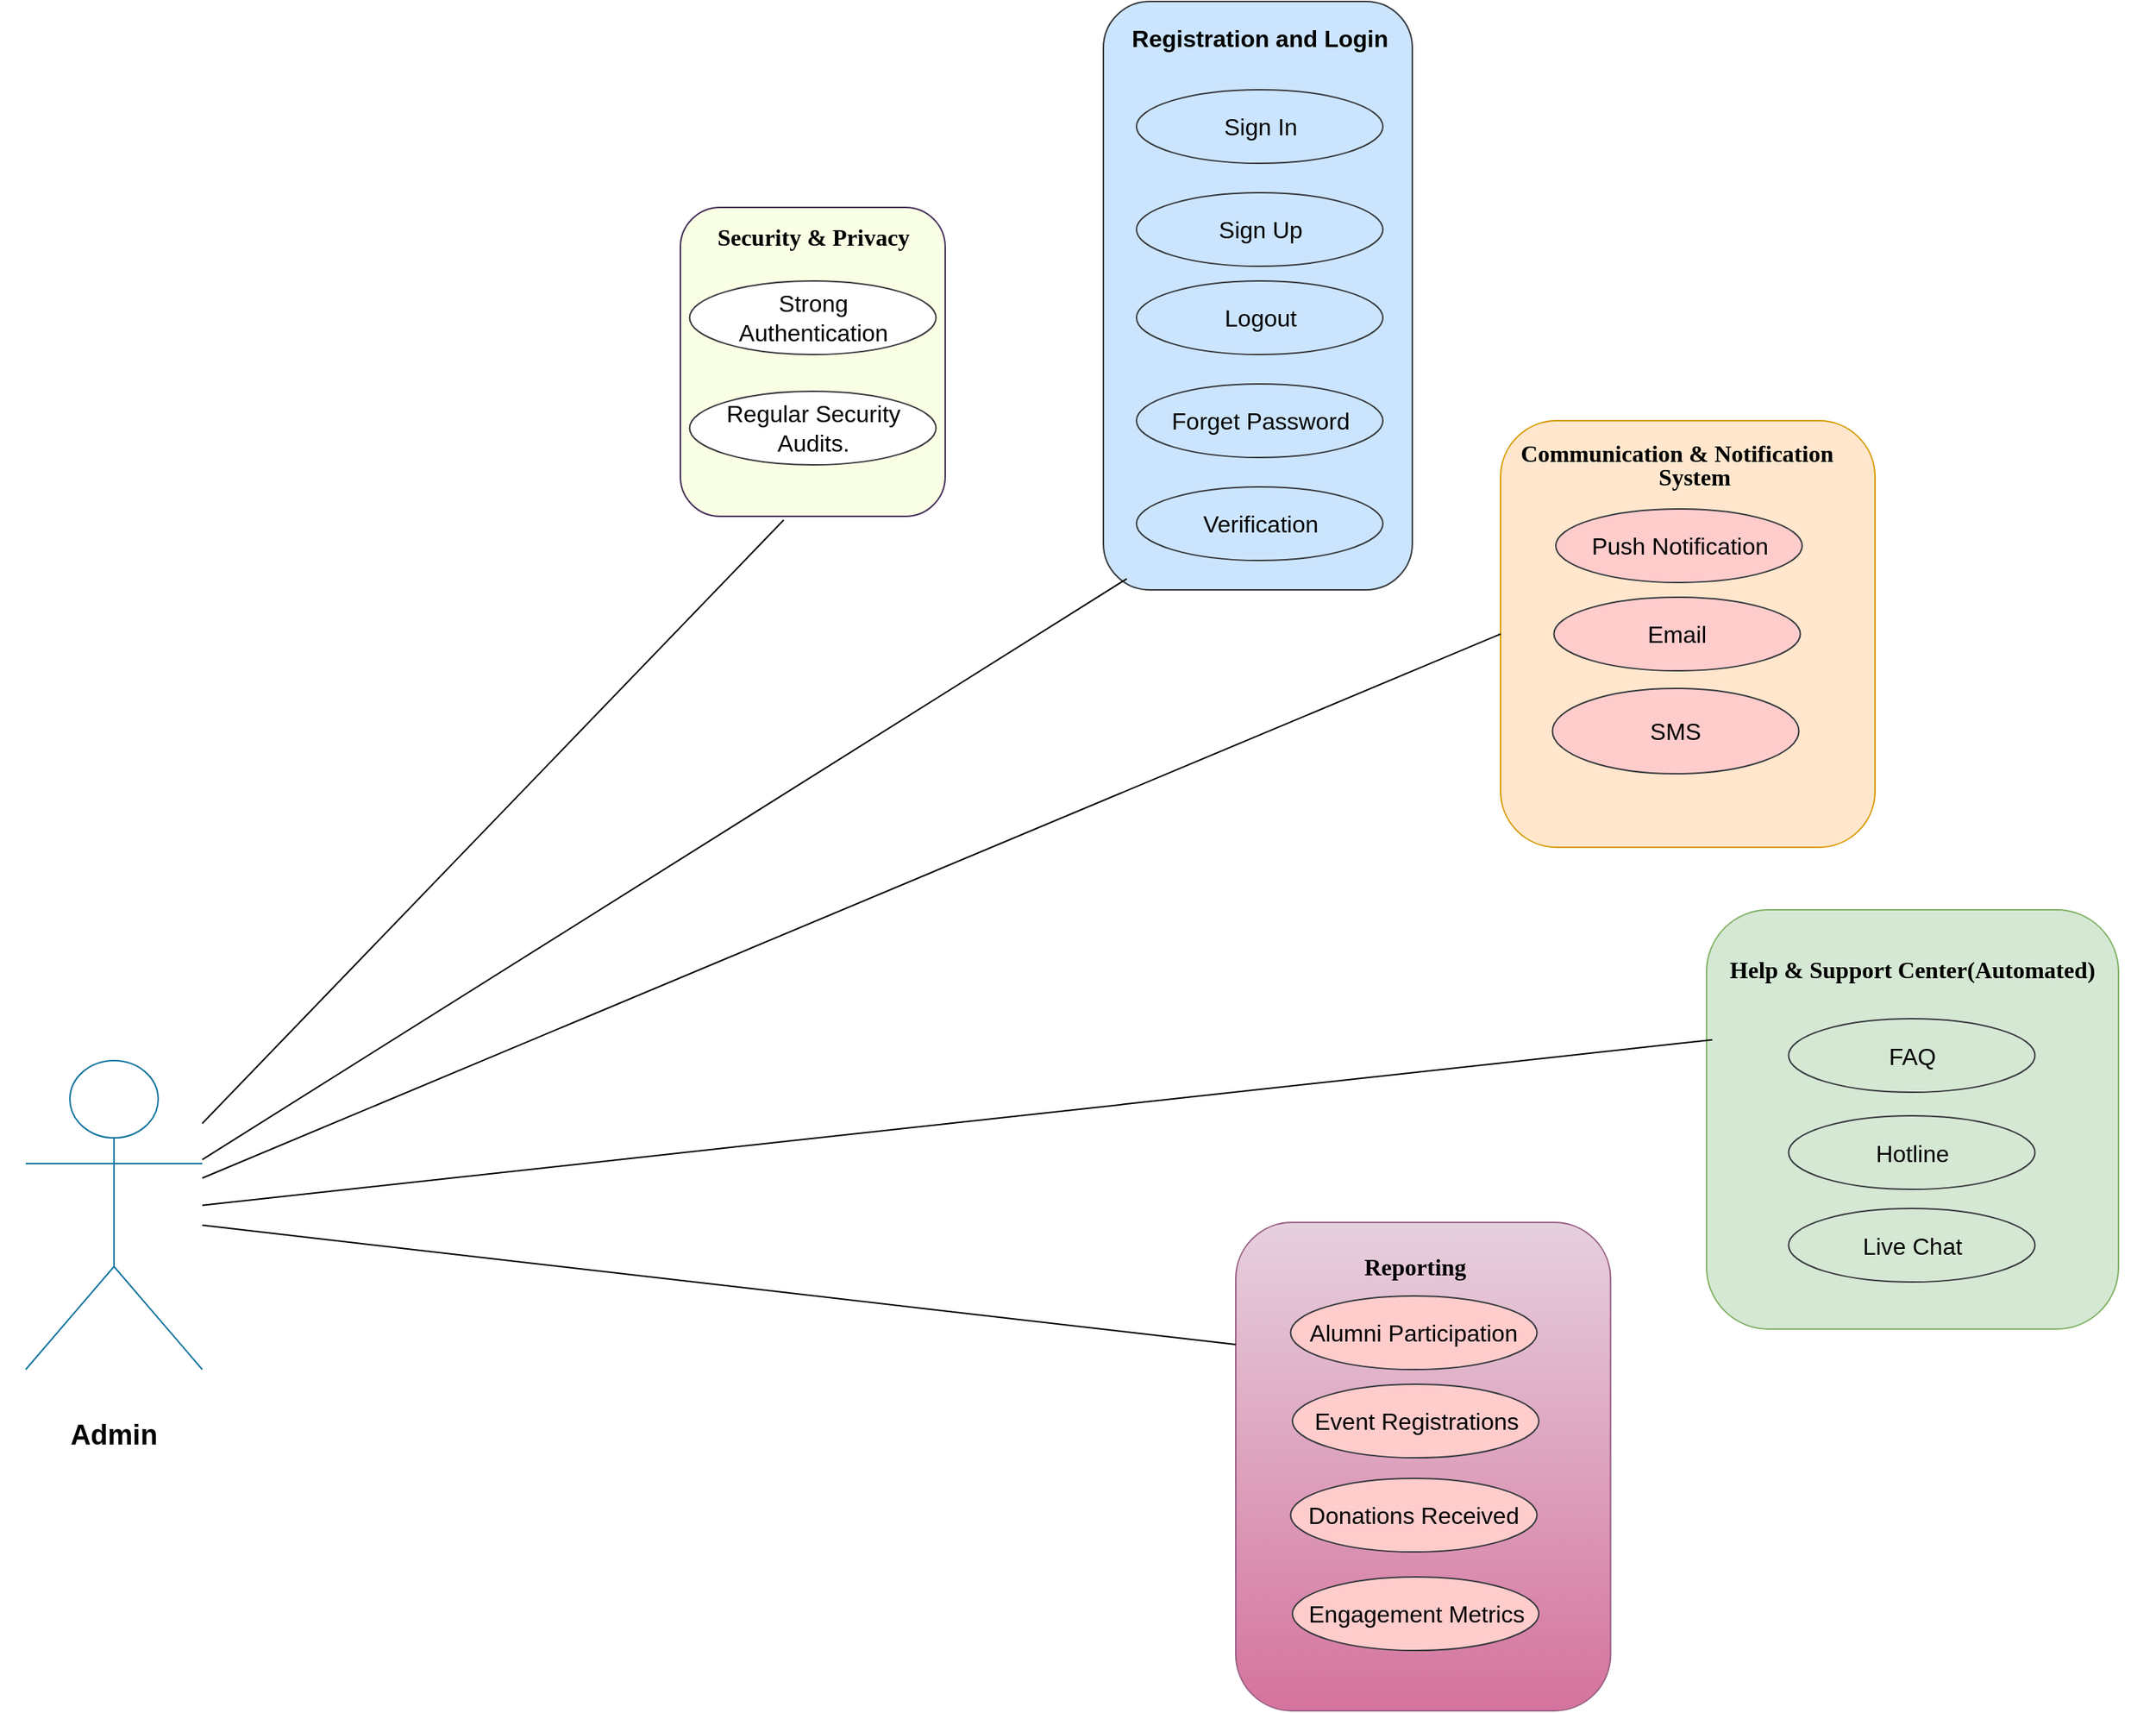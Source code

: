 <mxfile version="27.1.0">
  <diagram name="Page-1" id="qkCIYp7tepH9z38NQo15">
    <mxGraphModel grid="1" page="1" gridSize="10" guides="1" tooltips="1" connect="1" arrows="1" fold="1" pageScale="1" pageWidth="827" pageHeight="1169" math="0" shadow="0">
      <root>
        <mxCell id="0" />
        <mxCell id="1" parent="0" />
        <mxCell id="3m9GE0AvMXXOzS-gHbMh-1" value="" style="rounded=1;whiteSpace=wrap;html=1;labelBackgroundColor=none;fillColor=#cce5ff;strokeColor=#36393d;" vertex="1" parent="1">
          <mxGeometry x="1000" y="300" width="210" height="400" as="geometry" />
        </mxCell>
        <mxCell id="3m9GE0AvMXXOzS-gHbMh-2" value="&lt;font style=&quot;font-size: 16px;&quot;&gt;Sign In&lt;/font&gt;" style="ellipse;whiteSpace=wrap;html=1;labelBackgroundColor=none;rounded=1;fillColor=#cce5ff;strokeColor=#36393d;" vertex="1" parent="1">
          <mxGeometry x="1022.5" y="360" width="167.5" height="50" as="geometry" />
        </mxCell>
        <mxCell id="3m9GE0AvMXXOzS-gHbMh-3" value="&lt;font style=&quot;font-size: 16px;&quot;&gt;Sign Up&lt;/font&gt;" style="ellipse;whiteSpace=wrap;html=1;labelBackgroundColor=none;rounded=1;fillColor=#cce5ff;strokeColor=#36393d;" vertex="1" parent="1">
          <mxGeometry x="1022.5" y="430" width="167.5" height="50" as="geometry" />
        </mxCell>
        <mxCell id="3m9GE0AvMXXOzS-gHbMh-4" value="&lt;font style=&quot;font-size: 16px;&quot;&gt;Logout&lt;/font&gt;" style="ellipse;whiteSpace=wrap;html=1;labelBackgroundColor=none;rounded=1;fillColor=#cce5ff;strokeColor=#36393d;" vertex="1" parent="1">
          <mxGeometry x="1022.5" y="490" width="167.5" height="50" as="geometry" />
        </mxCell>
        <mxCell id="3m9GE0AvMXXOzS-gHbMh-5" value="&lt;font style=&quot;font-size: 16px;&quot;&gt;Forget Password&lt;/font&gt;" style="ellipse;whiteSpace=wrap;html=1;labelBackgroundColor=none;rounded=1;fillColor=#cce5ff;strokeColor=#36393d;" vertex="1" parent="1">
          <mxGeometry x="1022.5" y="560" width="167.5" height="50" as="geometry" />
        </mxCell>
        <mxCell id="3m9GE0AvMXXOzS-gHbMh-6" value="&lt;font style=&quot;font-size: 16px;&quot;&gt;Verification&lt;/font&gt;" style="ellipse;whiteSpace=wrap;html=1;labelBackgroundColor=none;rounded=1;fillColor=#cce5ff;strokeColor=#36393d;" vertex="1" parent="1">
          <mxGeometry x="1022.5" y="630" width="167.5" height="50" as="geometry" />
        </mxCell>
        <mxCell id="3m9GE0AvMXXOzS-gHbMh-7" value="&lt;b&gt;&lt;span style=&quot;font-size:12.0pt;line-height:107%;&lt;br/&gt;font-family:&amp;quot;Times New Roman&amp;quot;,serif;mso-fareast-font-family:&amp;quot;Times New Roman&amp;quot;;&lt;br/&gt;color:#262626;mso-ansi-language:EN-US;mso-fareast-language:EN-US;mso-bidi-language:&lt;br/&gt;AR-SA&quot;&gt;Registration and Login&lt;/span&gt;&lt;/b&gt;" style="text;html=1;align=center;verticalAlign=middle;whiteSpace=wrap;rounded=0;" vertex="1" parent="1">
          <mxGeometry x="1016.88" y="310" width="178.75" height="30" as="geometry" />
        </mxCell>
        <mxCell id="3m9GE0AvMXXOzS-gHbMh-41" value="" style="shape=umlActor;verticalLabelPosition=bottom;verticalAlign=top;html=1;outlineConnect=0;fillColor=none;strokeColor=#10739e;" vertex="1" parent="1">
          <mxGeometry x="267.5" y="1020" width="120" height="210" as="geometry" />
        </mxCell>
        <mxCell id="3m9GE0AvMXXOzS-gHbMh-42" value="" style="endArrow=none;html=1;rounded=0;entryX=0.076;entryY=0.981;entryDx=0;entryDy=0;entryPerimeter=0;" edge="1" parent="1" source="3m9GE0AvMXXOzS-gHbMh-41" target="3m9GE0AvMXXOzS-gHbMh-1">
          <mxGeometry width="50" height="50" relative="1" as="geometry">
            <mxPoint x="457.5" y="1110" as="sourcePoint" />
            <mxPoint x="497.5" y="1060" as="targetPoint" />
          </mxGeometry>
        </mxCell>
        <mxCell id="3m9GE0AvMXXOzS-gHbMh-48" value="&lt;span style=&quot;font-size: 19px;&quot;&gt;&lt;b&gt;Admin&lt;/b&gt;&lt;/span&gt;" style="text;html=1;align=center;verticalAlign=middle;whiteSpace=wrap;rounded=0;" vertex="1" parent="1">
          <mxGeometry x="250" y="1202.5" width="155" height="145" as="geometry" />
        </mxCell>
        <mxCell id="3m9GE0AvMXXOzS-gHbMh-49" value="" style="rounded=1;whiteSpace=wrap;html=1;labelBackgroundColor=none;fillColor=#ffe6cc;strokeColor=#d79b00;" vertex="1" parent="1">
          <mxGeometry x="1270" y="585" width="254.5" height="290" as="geometry" />
        </mxCell>
        <mxCell id="3m9GE0AvMXXOzS-gHbMh-50" value="&lt;p style=&quot;margin-bottom:0in;mso-add-space:auto;&lt;br/&gt;text-align:justify;text-indent:-.25in;line-height:115%;mso-list:l0 level1 lfo1;&lt;br/&gt;background:white&quot; class=&quot;MsoListParagraph&quot;&gt;&lt;font face=&quot;Times New Roman, serif&quot;&gt;&lt;span style=&quot;font-size: 16px;&quot;&gt;&lt;b&gt;Communication &amp;amp; Notification System&lt;/b&gt;&lt;/span&gt;&lt;/font&gt;&lt;/p&gt;" style="text;html=1;align=center;verticalAlign=middle;whiteSpace=wrap;rounded=0;fillColor=none;strokeColor=none;" vertex="1" parent="1">
          <mxGeometry x="1296.5" y="595" width="210" height="30" as="geometry" />
        </mxCell>
        <mxCell id="3m9GE0AvMXXOzS-gHbMh-51" value="&lt;span style=&quot;font-size: 16px;&quot;&gt;Push Notification&lt;/span&gt;" style="ellipse;whiteSpace=wrap;html=1;labelBackgroundColor=none;rounded=1;fillColor=#ffcccc;strokeColor=#36393d;" vertex="1" parent="1">
          <mxGeometry x="1307.5" y="645" width="167.5" height="50" as="geometry" />
        </mxCell>
        <mxCell id="3m9GE0AvMXXOzS-gHbMh-52" value="&lt;span style=&quot;font-size: 16px;&quot;&gt;Email&lt;/span&gt;" style="ellipse;whiteSpace=wrap;html=1;labelBackgroundColor=none;rounded=1;fillColor=#ffcccc;strokeColor=#36393d;" vertex="1" parent="1">
          <mxGeometry x="1306.25" y="705" width="167.5" height="50" as="geometry" />
        </mxCell>
        <mxCell id="3m9GE0AvMXXOzS-gHbMh-53" value="&lt;span style=&quot;font-size: 16px;&quot;&gt;SMS&lt;/span&gt;" style="ellipse;whiteSpace=wrap;html=1;labelBackgroundColor=none;rounded=1;fillColor=#ffcccc;strokeColor=#36393d;" vertex="1" parent="1">
          <mxGeometry x="1305.25" y="767" width="167.5" height="58" as="geometry" />
        </mxCell>
        <mxCell id="3m9GE0AvMXXOzS-gHbMh-54" value="" style="rounded=1;whiteSpace=wrap;html=1;labelBackgroundColor=none;fillColor=#d5e8d4;strokeColor=#82b366;" vertex="1" parent="1">
          <mxGeometry x="1410" y="917.5" width="280" height="285" as="geometry" />
        </mxCell>
        <mxCell id="3m9GE0AvMXXOzS-gHbMh-55" value="&lt;p style=&quot;margin-bottom:0in;mso-add-space:auto;&lt;br/&gt;text-align:justify;text-indent:-.25in;line-height:115%;mso-list:l0 level1 lfo1;&lt;br/&gt;background:white&quot; class=&quot;MsoListParagraph&quot;&gt;&lt;font face=&quot;Times New Roman, serif&quot;&gt;&lt;span style=&quot;font-size: 16px;&quot;&gt;&lt;b&gt;Help &amp;amp; Support Center(Automated)&lt;/b&gt;&lt;/span&gt;&lt;/font&gt;&lt;/p&gt;" style="text;html=1;align=center;verticalAlign=middle;whiteSpace=wrap;rounded=0;fillColor=none;strokeColor=none;" vertex="1" parent="1">
          <mxGeometry x="1410.14" y="937.5" width="304.36" height="30" as="geometry" />
        </mxCell>
        <mxCell id="3m9GE0AvMXXOzS-gHbMh-56" value="&lt;span style=&quot;font-size: 16px;&quot;&gt;FAQ&lt;/span&gt;" style="ellipse;whiteSpace=wrap;html=1;labelBackgroundColor=none;rounded=1;fillColor=none;strokeColor=#36393d;" vertex="1" parent="1">
          <mxGeometry x="1465.75" y="991.5" width="167.5" height="50" as="geometry" />
        </mxCell>
        <mxCell id="3m9GE0AvMXXOzS-gHbMh-57" value="&lt;span style=&quot;font-size: 16px;&quot;&gt;Hotline&lt;/span&gt;" style="ellipse;whiteSpace=wrap;html=1;labelBackgroundColor=none;rounded=1;fillColor=none;strokeColor=#36393d;" vertex="1" parent="1">
          <mxGeometry x="1465.75" y="1057.5" width="167.5" height="50" as="geometry" />
        </mxCell>
        <mxCell id="3m9GE0AvMXXOzS-gHbMh-58" value="&lt;span style=&quot;font-size: 16px;&quot;&gt;Live Chat&lt;/span&gt;" style="ellipse;whiteSpace=wrap;html=1;labelBackgroundColor=none;rounded=1;fillColor=none;strokeColor=#36393d;" vertex="1" parent="1">
          <mxGeometry x="1465.75" y="1120.5" width="167.5" height="50" as="geometry" />
        </mxCell>
        <mxCell id="3m9GE0AvMXXOzS-gHbMh-66" value="" style="rounded=1;whiteSpace=wrap;html=1;labelBackgroundColor=none;fillColor=#e6d0de;strokeColor=#996185;gradientColor=#d5739d;" vertex="1" parent="1">
          <mxGeometry x="1090" y="1130" width="254.75" height="332" as="geometry" />
        </mxCell>
        <mxCell id="3m9GE0AvMXXOzS-gHbMh-67" value="&lt;p style=&quot;margin-bottom:0in;mso-add-space:auto;&lt;br/&gt;text-align:justify;text-indent:-.25in;line-height:115%;mso-list:l0 level1 lfo1;&lt;br/&gt;background:white&quot; class=&quot;MsoListParagraph&quot;&gt;&lt;font face=&quot;Times New Roman, serif&quot;&gt;&lt;span style=&quot;font-size: 16px;&quot;&gt;&lt;b&gt;Reporting&lt;/b&gt;&lt;/span&gt;&lt;/font&gt;&lt;/p&gt;" style="text;html=1;align=center;verticalAlign=middle;whiteSpace=wrap;rounded=0;fillColor=none;strokeColor=none;" vertex="1" parent="1">
          <mxGeometry x="1119.13" y="1140" width="210" height="30" as="geometry" />
        </mxCell>
        <mxCell id="3m9GE0AvMXXOzS-gHbMh-68" value="&lt;span style=&quot;font-size: 16px;&quot;&gt;Alumni Participation&lt;/span&gt;" style="ellipse;whiteSpace=wrap;html=1;labelBackgroundColor=none;rounded=1;fillColor=#ffcccc;strokeColor=#36393d;" vertex="1" parent="1">
          <mxGeometry x="1127.25" y="1180" width="167.5" height="50" as="geometry" />
        </mxCell>
        <mxCell id="3m9GE0AvMXXOzS-gHbMh-69" value="&lt;span style=&quot;font-size: 16px;&quot;&gt;Event Registrations&lt;/span&gt;" style="ellipse;whiteSpace=wrap;html=1;labelBackgroundColor=none;rounded=1;fillColor=#ffcccc;strokeColor=#36393d;" vertex="1" parent="1">
          <mxGeometry x="1128.5" y="1240" width="167.5" height="50" as="geometry" />
        </mxCell>
        <mxCell id="3m9GE0AvMXXOzS-gHbMh-70" value="&lt;span style=&quot;font-size: 16px;&quot;&gt;Donations Received&lt;/span&gt;" style="ellipse;whiteSpace=wrap;html=1;labelBackgroundColor=none;rounded=1;fillColor=#ffcccc;strokeColor=#36393d;" vertex="1" parent="1">
          <mxGeometry x="1127.25" y="1304" width="167.5" height="50" as="geometry" />
        </mxCell>
        <mxCell id="3m9GE0AvMXXOzS-gHbMh-71" value="&lt;span style=&quot;font-size: 16px;&quot;&gt;Engagement Metrics&lt;/span&gt;" style="ellipse;whiteSpace=wrap;html=1;labelBackgroundColor=none;rounded=1;fillColor=#ffcccc;strokeColor=#36393d;" vertex="1" parent="1">
          <mxGeometry x="1128.5" y="1371" width="167.5" height="50" as="geometry" />
        </mxCell>
        <mxCell id="3m9GE0AvMXXOzS-gHbMh-72" value="" style="rounded=1;whiteSpace=wrap;html=1;labelBackgroundColor=none;fillColor=#F9FFE4;strokeColor=#432D57;fontColor=#ffffff;fillStyle=auto;" vertex="1" parent="1">
          <mxGeometry x="712.49" y="440" width="180" height="210" as="geometry" />
        </mxCell>
        <mxCell id="3m9GE0AvMXXOzS-gHbMh-73" value="&lt;p style=&quot;margin-bottom:0in;mso-add-space:auto;&lt;br/&gt;text-align:justify;text-indent:-.25in;line-height:115%;mso-list:l0 level1 lfo1;&lt;br/&gt;background:white&quot; class=&quot;MsoListParagraph&quot;&gt;&lt;font face=&quot;Times New Roman, serif&quot;&gt;&lt;span style=&quot;font-size: 16px;&quot;&gt;&lt;b&gt;Security &amp;amp; Privacy&lt;/b&gt;&lt;/span&gt;&lt;/font&gt;&lt;/p&gt;" style="text;html=1;align=center;verticalAlign=middle;whiteSpace=wrap;rounded=0;fillColor=none;strokeColor=none;" vertex="1" parent="1">
          <mxGeometry x="710" y="440" width="210" height="30" as="geometry" />
        </mxCell>
        <mxCell id="3m9GE0AvMXXOzS-gHbMh-74" value="&lt;div&gt;&lt;span style=&quot;font-size: 16px;&quot;&gt;Strong&lt;/span&gt;&lt;/div&gt;&lt;div&gt;&lt;span style=&quot;font-size: 16px;&quot;&gt;Authentication&lt;/span&gt;&lt;/div&gt;" style="ellipse;whiteSpace=wrap;html=1;labelBackgroundColor=none;rounded=1;fillColor=#FFFFFF;strokeColor=#36393d;" vertex="1" parent="1">
          <mxGeometry x="718.74" y="490" width="167.5" height="50" as="geometry" />
        </mxCell>
        <mxCell id="3m9GE0AvMXXOzS-gHbMh-75" value="&lt;span style=&quot;font-size: 16px;&quot;&gt;Regular Security Audits.&lt;/span&gt;" style="ellipse;whiteSpace=wrap;html=1;labelBackgroundColor=none;rounded=1;fillColor=#FFFFFF;strokeColor=#36393d;" vertex="1" parent="1">
          <mxGeometry x="718.74" y="565" width="167.5" height="50" as="geometry" />
        </mxCell>
        <mxCell id="3m9GE0AvMXXOzS-gHbMh-76" value="" style="endArrow=none;html=1;rounded=0;entryX=0;entryY=0.5;entryDx=0;entryDy=0;" edge="1" parent="1" source="3m9GE0AvMXXOzS-gHbMh-41" target="3m9GE0AvMXXOzS-gHbMh-49">
          <mxGeometry width="50" height="50" relative="1" as="geometry">
            <mxPoint x="700" y="1121" as="sourcePoint" />
            <mxPoint x="750" y="1071" as="targetPoint" />
          </mxGeometry>
        </mxCell>
        <mxCell id="3m9GE0AvMXXOzS-gHbMh-77" value="" style="endArrow=none;html=1;rounded=0;entryX=0.014;entryY=0.31;entryDx=0;entryDy=0;entryPerimeter=0;" edge="1" parent="1" source="3m9GE0AvMXXOzS-gHbMh-41" target="3m9GE0AvMXXOzS-gHbMh-54">
          <mxGeometry width="50" height="50" relative="1" as="geometry">
            <mxPoint x="757.5" y="1150" as="sourcePoint" />
            <mxPoint x="1197.5" y="1090" as="targetPoint" />
          </mxGeometry>
        </mxCell>
        <mxCell id="3m9GE0AvMXXOzS-gHbMh-79" value="" style="endArrow=none;html=1;rounded=0;entryX=0;entryY=0.25;entryDx=0;entryDy=0;" edge="1" parent="1" source="3m9GE0AvMXXOzS-gHbMh-41" target="3m9GE0AvMXXOzS-gHbMh-66">
          <mxGeometry width="50" height="50" relative="1" as="geometry">
            <mxPoint x="467.5" y="1210" as="sourcePoint" />
            <mxPoint x="717.5" y="1430" as="targetPoint" />
          </mxGeometry>
        </mxCell>
        <mxCell id="3m9GE0AvMXXOzS-gHbMh-80" value="" style="endArrow=none;html=1;rounded=0;entryX=0.39;entryY=1.012;entryDx=0;entryDy=0;entryPerimeter=0;" edge="1" parent="1" source="3m9GE0AvMXXOzS-gHbMh-41" target="3m9GE0AvMXXOzS-gHbMh-72">
          <mxGeometry width="50" height="50" relative="1" as="geometry">
            <mxPoint x="417.5" y="980" as="sourcePoint" />
            <mxPoint x="467.5" y="930" as="targetPoint" />
          </mxGeometry>
        </mxCell>
      </root>
    </mxGraphModel>
  </diagram>
</mxfile>
